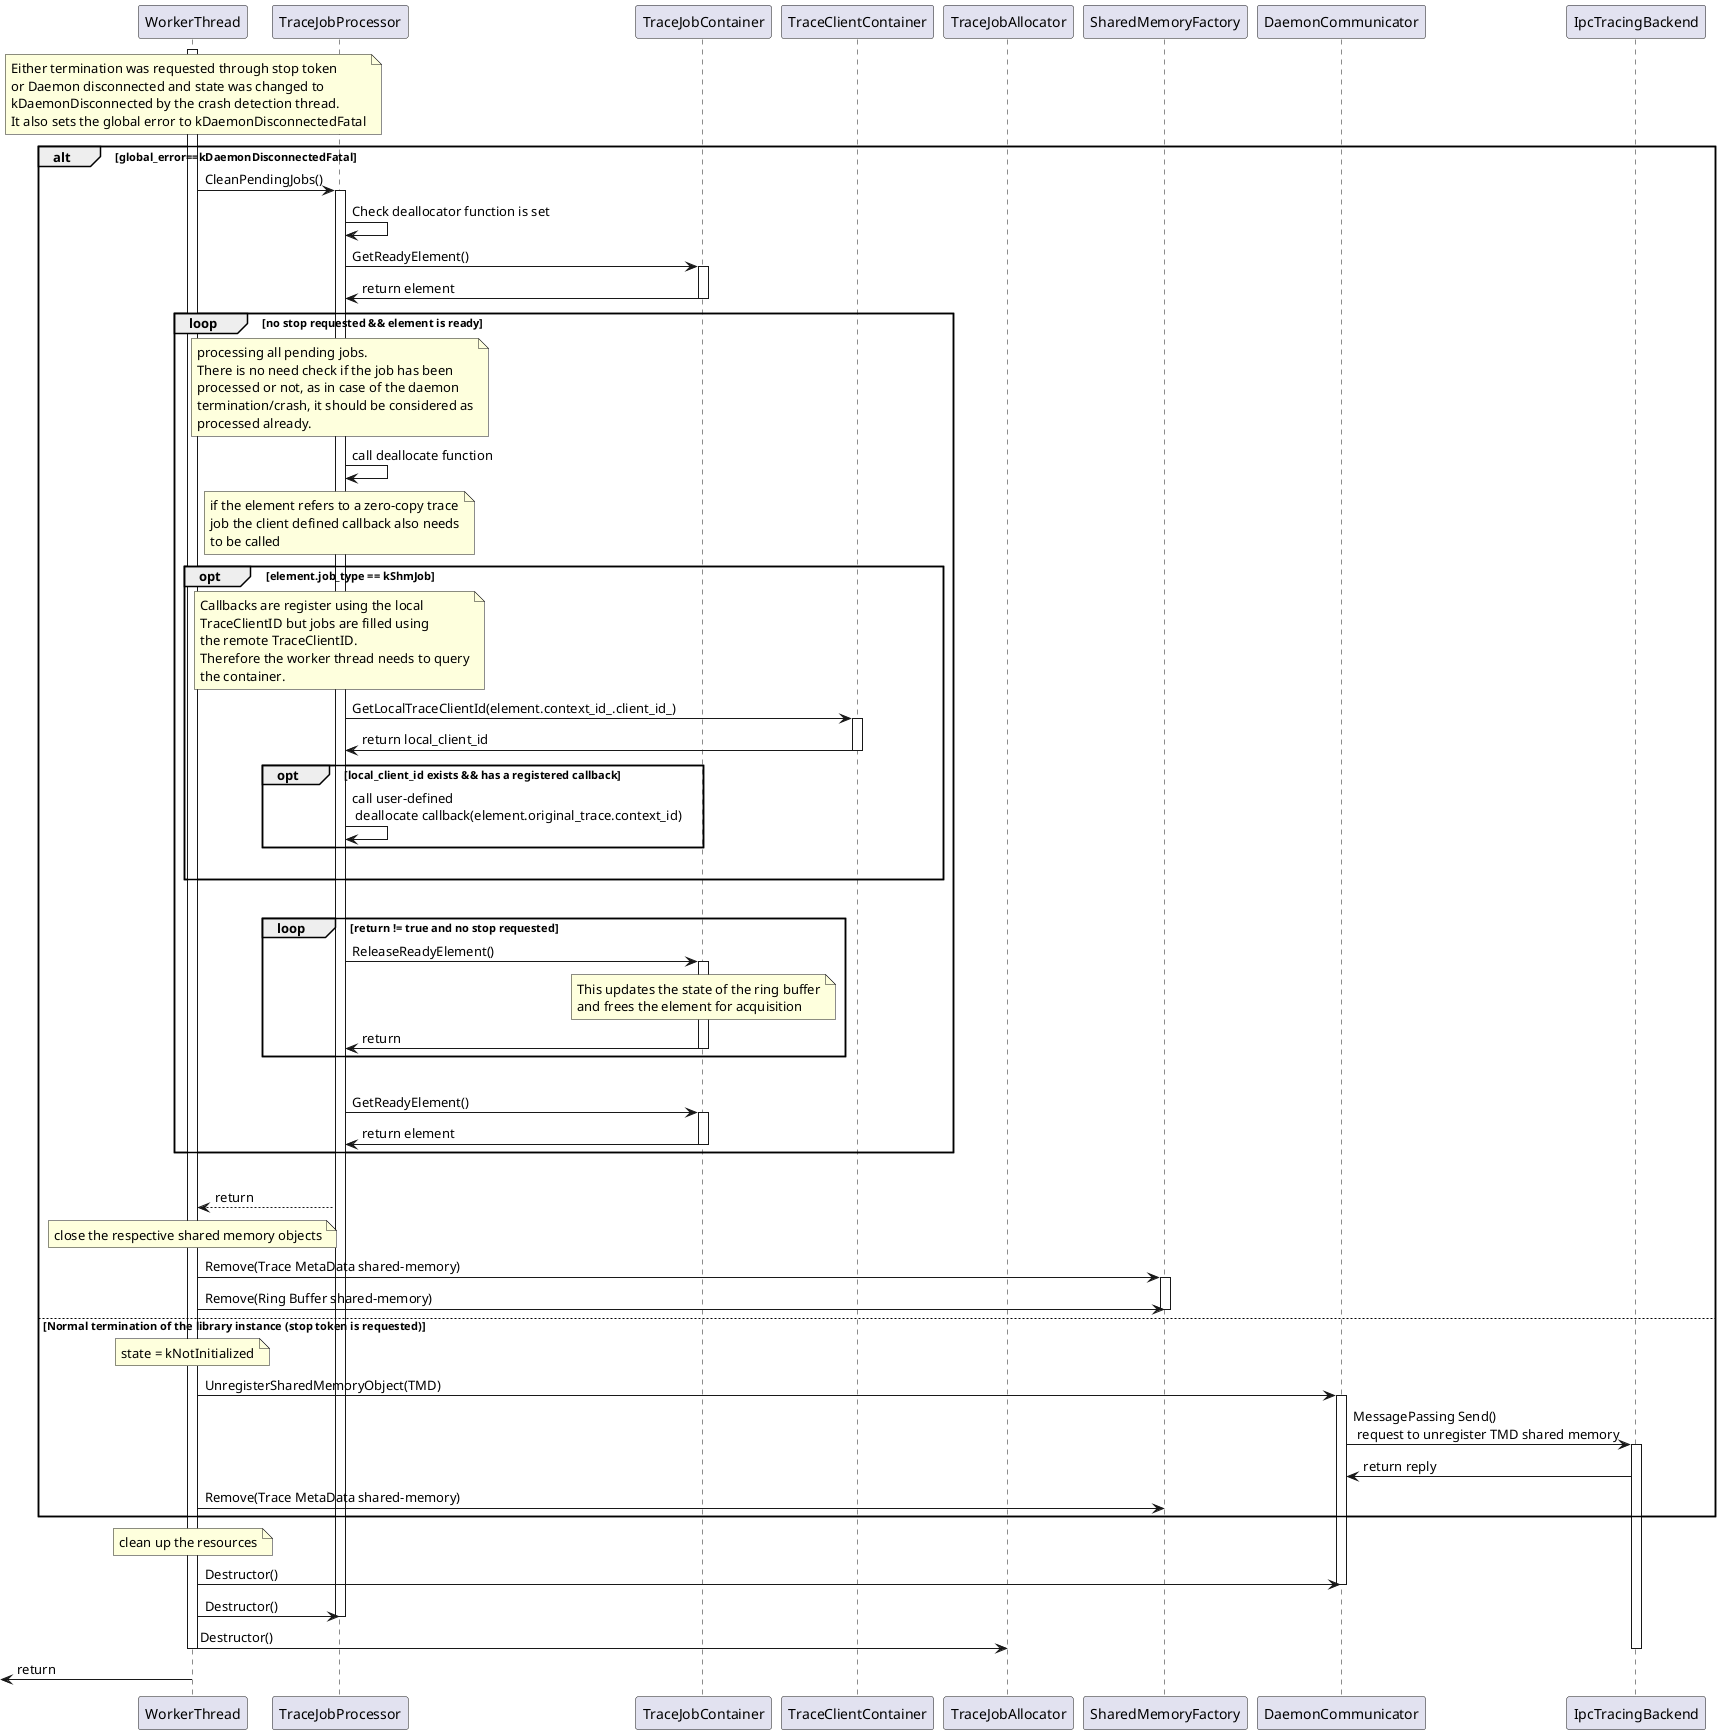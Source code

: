 @startuml
activate WorkerThread
note over WorkerThread
Either termination was requested through stop token
or Daemon disconnected and state was changed to
kDaemonDisconnected by the crash detection thread.
It also sets the global error to kDaemonDisconnectedFatal
endnote
  alt global_error==kDaemonDisconnectedFatal
    ' CleanPendingJobs function
    WorkerThread -> TraceJobProcessor: CleanPendingJobs()
    activate TraceJobProcessor
    TraceJobProcessor->TraceJobProcessor: Check deallocator function is set
    TraceJobProcessor-> TraceJobContainer: GetReadyElement()
    activate TraceJobContainer
    TraceJobContainer-> TraceJobProcessor: return element
    deactivate TraceJobContainer

    loop no stop requested && element is ready
        note over TraceJobProcessor
        processing all pending jobs.
        There is no need check if the job has been
        processed or not, as in case of the daemon
        termination/crash, it should be considered as
        processed already.
        endnote

        TraceJobProcessor -> TraceJobProcessor : call deallocate function
        note over TraceJobProcessor
        if the element refers to a zero-copy trace
        job the client defined callback also needs
        to be called
        endnote
        opt element.job_type == kShmJob
            note over TraceJobProcessor
            Callbacks are register using the local
            TraceClientID but jobs are filled using
            the remote TraceClientID.
            Therefore the worker thread needs to query
            the container.
            endnote
            TraceJobProcessor-> TraceClientContainer: GetLocalTraceClientId(element.context_id_.client_id_)
            activate TraceClientContainer
            TraceClientContainer -> TraceJobProcessor: return local_client_id
            deactivate TraceClientContainer
            opt local_client_id exists && has a registered callback
                TraceJobProcessor -> TraceJobProcessor: call user-defined \n deallocate callback(element.original_trace.context_id)
            end
            |||
        end
        |||
        loop return != true and no stop requested
            TraceJobProcessor -> TraceJobContainer: ReleaseReadyElement()
            activate TraceJobContainer
            note over TraceJobContainer
            This updates the state of the ring buffer
            and frees the element for acquisition
            endnote
            TraceJobContainer -> TraceJobProcessor: return
            deactivate TraceJobContainer
        end
    |||

        ' Get a new element
        TraceJobProcessor-> TraceJobContainer: GetReadyElement()
        activate TraceJobContainer
        TraceJobContainer-> TraceJobProcessor: return element
        deactivate TraceJobContainer
    end
    |||

    TraceJobProcessor --> WorkerThread: return

participant TraceJobAllocator
    'Close the TMD and the ring buffer shared-memory'
  note over WorkerThread
    close the respective shared memory objects
  endnote
    WorkerThread -> SharedMemoryFactory : Remove(Trace MetaData shared-memory)
    activate SharedMemoryFactory
    WorkerThread -> SharedMemoryFactory : Remove(Ring Buffer shared-memory)
    deactivate SharedMemoryFactory

  else Normal termination of the library instance (stop token is requested)
    note over WorkerThread
    state = kNotInitialized
    endnote
   'unregister TMD shared memory'
    WorkerThread -> DaemonCommunicator :UnregisterSharedMemoryObject(TMD)
    activate DaemonCommunicator
    DaemonCommunicator -> IpcTracingBackend : MessagePassing Send() \n request to unregister TMD shared memory
    activate IpcTracingBackend
    IpcTracingBackend -> DaemonCommunicator: return reply
   'Close the TMD shared-memory'
    WorkerThread -> SharedMemoryFactory : Remove(Trace MetaData shared-memory)
  end
  note over WorkerThread
  clean up the resources
  endnote

  WorkerThread -> DaemonCommunicator : Destructor()
  deactivate DaemonCommunicator

  WorkerThread -> TraceJobProcessor : Destructor()
  deactivate TraceJobProcessor

  WorkerThread -> TraceJobAllocator : Destructor()
  deactivate WorkerThread
  deactivate IpcTracingBackend

  WorkerThread ->[: return

  @enduml
